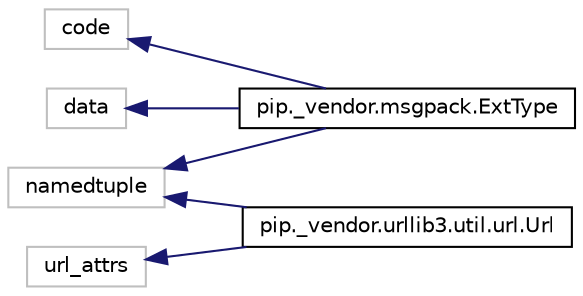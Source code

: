 digraph "Graphical Class Hierarchy"
{
  edge [fontname="Helvetica",fontsize="10",labelfontname="Helvetica",labelfontsize="10"];
  node [fontname="Helvetica",fontsize="10",shape=record];
  rankdir="LR";
  Node723 [label="namedtuple",height=0.2,width=0.4,color="grey75", fillcolor="white", style="filled"];
  Node723 -> Node681 [dir="back",color="midnightblue",fontsize="10",style="solid",fontname="Helvetica"];
  Node681 [label="pip._vendor.msgpack.ExtType",height=0.2,width=0.4,color="black", fillcolor="white", style="filled",URL="$classpip_1_1__vendor_1_1msgpack_1_1_ext_type.html"];
  Node723 -> Node0 [dir="back",color="midnightblue",fontsize="10",style="solid",fontname="Helvetica"];
  Node0 [label="pip._vendor.urllib3.util.url.Url",height=0.2,width=0.4,color="black", fillcolor="white", style="filled",URL="$classpip_1_1__vendor_1_1urllib3_1_1util_1_1url_1_1_url.html"];
  Node686 [label="code",height=0.2,width=0.4,color="grey75", fillcolor="white", style="filled"];
  Node686 -> Node681 [dir="back",color="midnightblue",fontsize="10",style="solid",fontname="Helvetica"];
  Node680 [label="data",height=0.2,width=0.4,color="grey75", fillcolor="white", style="filled"];
  Node680 -> Node681 [dir="back",color="midnightblue",fontsize="10",style="solid",fontname="Helvetica"];
  Node44 [label="url_attrs",height=0.2,width=0.4,color="grey75", fillcolor="white", style="filled"];
  Node44 -> Node0 [dir="back",color="midnightblue",fontsize="10",style="solid",fontname="Helvetica"];
}
